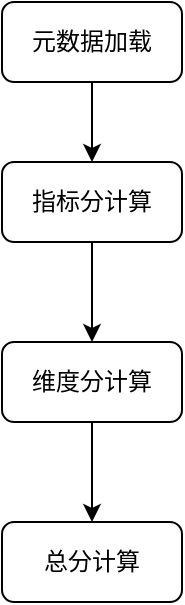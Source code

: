 <mxfile version="23.1.1" type="github">
  <diagram name="Page-1" id="bNVulBxxZe2AlK8mu-bY">
    <mxGraphModel dx="2074" dy="1146" grid="1" gridSize="10" guides="1" tooltips="1" connect="1" arrows="1" fold="1" page="1" pageScale="1" pageWidth="850" pageHeight="1100" math="0" shadow="0">
      <root>
        <mxCell id="0" />
        <mxCell id="1" parent="0" />
        <mxCell id="Zc-qCcweq486cSwZ62Qk-5" style="edgeStyle=orthogonalEdgeStyle;rounded=0;orthogonalLoop=1;jettySize=auto;html=1;" edge="1" parent="1" source="Zc-qCcweq486cSwZ62Qk-1" target="Zc-qCcweq486cSwZ62Qk-2">
          <mxGeometry relative="1" as="geometry" />
        </mxCell>
        <mxCell id="Zc-qCcweq486cSwZ62Qk-1" value="元数据加载" style="rounded=1;whiteSpace=wrap;html=1;" vertex="1" parent="1">
          <mxGeometry x="160" y="260" width="90" height="40" as="geometry" />
        </mxCell>
        <mxCell id="Zc-qCcweq486cSwZ62Qk-6" style="edgeStyle=orthogonalEdgeStyle;rounded=0;orthogonalLoop=1;jettySize=auto;html=1;" edge="1" parent="1" source="Zc-qCcweq486cSwZ62Qk-2" target="Zc-qCcweq486cSwZ62Qk-3">
          <mxGeometry relative="1" as="geometry" />
        </mxCell>
        <mxCell id="Zc-qCcweq486cSwZ62Qk-2" value="指标分计算" style="rounded=1;whiteSpace=wrap;html=1;" vertex="1" parent="1">
          <mxGeometry x="160" y="340" width="90" height="40" as="geometry" />
        </mxCell>
        <mxCell id="Zc-qCcweq486cSwZ62Qk-7" style="edgeStyle=orthogonalEdgeStyle;rounded=0;orthogonalLoop=1;jettySize=auto;html=1;entryX=0.5;entryY=0;entryDx=0;entryDy=0;" edge="1" parent="1" source="Zc-qCcweq486cSwZ62Qk-3" target="Zc-qCcweq486cSwZ62Qk-4">
          <mxGeometry relative="1" as="geometry" />
        </mxCell>
        <mxCell id="Zc-qCcweq486cSwZ62Qk-3" value="维度分计算" style="rounded=1;whiteSpace=wrap;html=1;" vertex="1" parent="1">
          <mxGeometry x="160" y="430" width="90" height="40" as="geometry" />
        </mxCell>
        <mxCell id="Zc-qCcweq486cSwZ62Qk-4" value="总分计算" style="rounded=1;whiteSpace=wrap;html=1;" vertex="1" parent="1">
          <mxGeometry x="160" y="520" width="90" height="40" as="geometry" />
        </mxCell>
      </root>
    </mxGraphModel>
  </diagram>
</mxfile>
